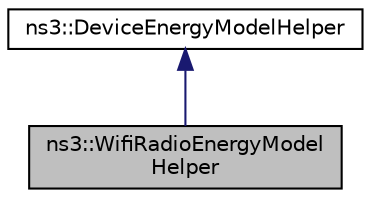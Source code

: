 digraph "ns3::WifiRadioEnergyModelHelper"
{
 // LATEX_PDF_SIZE
  edge [fontname="Helvetica",fontsize="10",labelfontname="Helvetica",labelfontsize="10"];
  node [fontname="Helvetica",fontsize="10",shape=record];
  Node1 [label="ns3::WifiRadioEnergyModel\lHelper",height=0.2,width=0.4,color="black", fillcolor="grey75", style="filled", fontcolor="black",tooltip="Assign WifiRadioEnergyModel to wifi devices."];
  Node2 -> Node1 [dir="back",color="midnightblue",fontsize="10",style="solid",fontname="Helvetica"];
  Node2 [label="ns3::DeviceEnergyModelHelper",height=0.2,width=0.4,color="black", fillcolor="white", style="filled",URL="$classns3_1_1_device_energy_model_helper.html",tooltip="Creates DeviceEnergyModel objects."];
}
